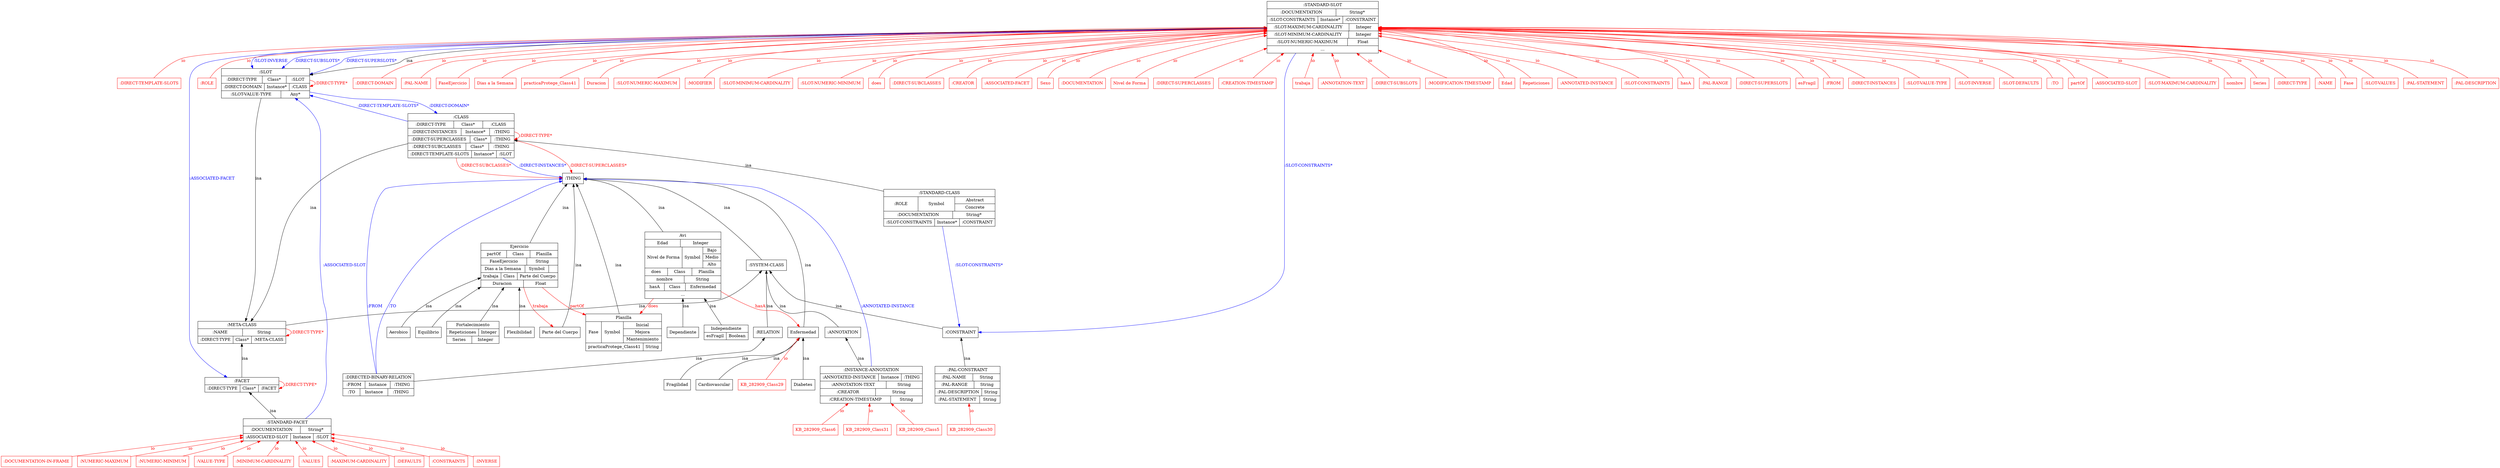 digraph practicaProtege {
	node [label="\N"];
	graph [bb="0,0,7593,1578"];
	":DIRECT-TEMPLATE-SLOTS" [label=":DIRECT-TEMPLATE-SLOTS", shape=box, color="0.0,1.0,1.0", fontcolor="0.0,1.0,1.0", pos="382,1300", width="2.72", height="0.50"];
	":STANDARD-SLOT" [label="{:STANDARD-SLOT|{:DOCUMENTATION|String*}|{:SLOT-CONSTRAINTS|Instance*|{:CONSTRAINT}}|{:SLOT-MAXIMUM-CARDINALITY|Integer}|{:SLOT-\
MINIMUM-CARDINALITY|Integer}|{:SLOT-NUMERIC-MAXIMUM|Float}|{...}}", shape=record, color="0.0,0.0,0.0", fontcolor="0.0,0.0,0.0", pos="3950,1490", rects="3783,1552,4118,1577 3783,1527,3993,1552 3993,1527,4118,1552 3783,1502,3939,1527 3939,1502,4009,1527 4009,1502,4118,1527 3783,147\
7,4038,1502 4038,1477,4118,1502 3783,1452,4036,1477 4036,1452,4118,1477 3783,1427,4028,1452 4028,1427,4118,1452 3783,1402,4118,1\
427", width="4.64", height="2.43"];
	":CLASS" [label="{:CLASS|{:DIRECT-TYPE|Class*|{:CLASS}}|{:DIRECT-INSTANCES|Instance*|{:THING}}|{:DIRECT-SUPERCLASSES|Class*|{:THING}}|{:DIRECT-SU\
BCLASSES|Class*|{:THING}}|{:DIRECT-TEMPLATE-SLOTS|Instance*|{:SLOT}}}", shape=record, color="0.0,0.0,0.0", fontcolor="0.0,0.0,0.0", pos="1319,1123", rects="1159,1173,1480,1198 1159,1148,1300,1173 1300,1148,1385,1173 1385,1148,1480,1173 1159,1123,1323,1148 1323,1123,1405,1148 1405,112\
3,1480,1148 1159,1098,1346,1123 1346,1098,1408,1123 1408,1098,1480,1123 1159,1073,1335,1098 1335,1073,1402,1098 1402,1073,1480,1\
098 1159,1048,1355,1073 1355,1048,1425,1073 1425,1048,1480,1073", width="4.44", height="2.08"];
	":META-CLASS" [label="{:META-CLASS|{:NAME|String}|{:DIRECT-TYPE|Class*|{:META-CLASS}}}", shape=record, color="0.0,0.0,0.0", fontcolor="0.0,0.0,0.0", pos="671,457", rects="536,469,807,494 536,444,677,469 677,444,807,469 536,419,646,444 646,419,699,444 699,419,807,444", width="3.75", height="1.04"];
	":THING" [label=":THING", shape=box, color="0.0,0.0,0.0", fontcolor="0.0,0.0,0.0", pos="1661,978", width="0.86", height="0.50"];
	":SLOT" [label="{:SLOT|{:DIRECT-TYPE|Class*|{:SLOT}}|{:DIRECT-DOMAIN|Instance*|{:CLASS}}|{:SLOT-VALUE-TYPE|Any*}}", shape=record, color="0.0,0.0,0.0", fontcolor="0.0,0.0,0.0", pos="743,1300", rects="610,1325,876,1350 610,1300,736,1325 736,1300,805,1325 805,1300,876,1325 610,1275,743,1300 743,1275,813,1300 813,1275,876,1300 61\
0,1250,793,1275 793,1250,876,1275", width="3.69", height="1.39"];
	Ejercicio [label="{Ejercicio|{partOf|Class|{Planilla}}|{FaseEjercicio|String}|{Dias a la Semana|Symbol|{}}|{trabaja|Class|{Parte del Cuerpo}}|{Dur\
acion|Float}}", shape=record, color="0.0,0.0,0.0", fontcolor="0.0,0.0,0.0", pos="1511,685", rects="1406,735,1616,760 1406,710,1476,735 1476,710,1539,735 1539,710,1616,735 1406,685,1532,710 1532,685,1616,710 1406,660,1524,685 15\
24,660,1590,685 1590,660,1616,685 1406,635,1460,660 1460,635,1506,660 1506,635,1616,660 1406,610,1522,635 1522,610,1616,635", width="2.92", height="2.08"];
	Planilla [label="{Planilla|{Fase|Symbol|{Inicial|Mejora|Mantenimiento}}|{practicaProtege_Class41|String}}", shape=record, color="0.0,0.0,0.0", fontcolor="0.0,0.0,0.0", pos="1801,457", rects="1699,494,1903,519 1699,419,1741,494 1741,419,1801,494 1801,469,1903,494 1801,444,1903,469 1801,419,1903,444 1699,394,1853,419 18\
53,394,1903,419", width="2.83", height="1.74"];
	"Parte del Cuerpo" [label="Parte del Cuerpo", shape=box, color="0.0,0.0,0.0", fontcolor="0.0,0.0,0.0", pos="1626,457", width="1.53", height="0.50"];
	Diabetes [label=Diabetes, shape=box, color="0.0,0.0,0.0", fontcolor="0.0,0.0,0.0", pos="2317,279", width="0.89", height="0.50"];
	Enfermedad [label=Enfermedad, shape=box, color="0.0,0.0,0.0", fontcolor="0.0,0.0,0.0", pos="2317,457", width="1.17", height="0.50"];
	":ROLE" [label=":ROLE", shape=box, color="0.0,1.0,1.0", fontcolor="0.0,1.0,1.0", pos="564,1300", width="0.78", height="0.50"];
	":PAL-CONSTRAINT" [label="{:PAL-CONSTRAINT|{:PAL-NAME|String}|{:PAL-RANGE|String}|{:PAL-DESCRIPTION|String}|{:PAL-STATEMENT|String}}", shape=record, color="0.0,0.0,0.0", fontcolor="0.0,0.0,0.0", pos="2803,279", rects="2707,316,2899,341 2707,291,2824,316 2824,291,2899,316 2707,266,2827,291 2827,266,2899,291 2707,241,2849,266 2849,241,2899,266 27\
07,216,2845,241 2845,216,2899,241", width="2.67", height="1.74"];
	":CONSTRAINT" [label=":CONSTRAINT", shape=box, color="0.0,0.0,0.0", fontcolor="0.0,0.0,0.0", pos="2775,457", width="1.50", height="0.50"];
	":DIRECT-DOMAIN" [label=":DIRECT-DOMAIN", shape=box, color="0.0,1.0,1.0", fontcolor="0.0,1.0,1.0", pos="1079,1300", width="1.83", height="0.50"];
	":SYSTEM-CLASS" [label=":SYSTEM-CLASS", shape=box, color="0.0,0.0,0.0", fontcolor="0.0,0.0,0.0", pos="2211,685", width="1.69", height="0.50"];
	":DOCUMENTATION-IN-FRAME" [label=":DOCUMENTATION-IN-FRAME", shape=box, color="0.0,1.0,1.0", fontcolor="0.0,1.0,1.0", pos="107,18", width="2.97", height="0.50"];
	":STANDARD-FACET" [label="{:STANDARD-FACET|{:DOCUMENTATION|String*}|{:ASSOCIATED-SLOT|Instance|{:SLOT}}}", shape=record, color="0.0,0.0,0.0", fontcolor="0.0,0.0,0.0", pos="875,126", rects="743,138,1008,163 743,113,918,138 918,113,1008,138 743,88,890,113 890,88,953,113 953,88,1008,113", width="3.67", height="1.04"];
	":PAL-NAME" [label=":PAL-NAME", shape=box, color="0.0,1.0,1.0", fontcolor="0.0,1.0,1.0", pos="1209,1300", width="1.28", height="0.50"];
	FaseEjercicio [label=FaseEjercicio, shape=box, color="0.0,1.0,1.0", fontcolor="0.0,1.0,1.0", pos="1319,1300", width="1.28", height="0.50"];
	"Dias a la Semana" [label="Dias a la Semana", shape=box, color="0.0,1.0,1.0", fontcolor="0.0,1.0,1.0", pos="1439,1300", width="1.56", height="0.50"];
	practicaProtege_Class41 [label=practicaProtege_Class41, shape=box, color="0.0,1.0,1.0", fontcolor="0.0,1.0,1.0", pos="1590,1300", width="2.14", height="0.50"];
	Fragilidad [label=Fragilidad, shape=box, color="0.0,0.0,0.0", fontcolor="0.0,0.0,0.0", pos="1958,279", width="1.03", height="0.50"];
	Duracion [label=Duracion, shape=box, color="0.0,1.0,1.0", fontcolor="0.0,1.0,1.0", pos="1719,1300", width="0.94", height="0.50"];
	":SLOT-NUMERIC-MAXIMUM" [label=":SLOT-NUMERIC-MAXIMUM", shape=box, color="0.0,1.0,1.0", fontcolor="0.0,1.0,1.0", pos="1871,1300", width="2.78", height="0.50"];
	":MODIFIER" [label=":MODIFIER", shape=box, color="0.0,1.0,1.0", fontcolor="0.0,1.0,1.0", pos="2033,1300", width="1.22", height="0.50"];
	Cardiovascular [label=Cardiovascular, shape=box, color="0.0,0.0,0.0", fontcolor="0.0,0.0,0.0", pos="2063,279", width="1.39", height="0.50"];
	":INSTANCE-ANNOTATION" [label="{:INSTANCE-ANNOTATION|{:ANNOTATED-INSTANCE|Instance|{:THING}}|{:ANNOTATION-TEXT|String}|{:CREATOR|String}|{:CREATION-TIMESTAMP|S\
tring}}", shape=record, color="0.0,0.0,0.0", fontcolor="0.0,0.0,0.0", pos="2520,279", rects="2367,316,2673,341 2367,291,2547,316 2547,291,2610,316 2610,291,2673,316 2367,266,2571,291 2571,266,2673,291 2367,241,2537,266 25\
37,241,2673,266 2367,216,2583,241 2583,216,2673,241", width="4.25", height="1.74"];
	":ANNOTATION" [label=":ANNOTATION", shape=box, color="0.0,0.0,0.0", fontcolor="0.0,0.0,0.0", pos="2434,457", width="1.56", height="0.50"];
	Dependiente [label=Dependiente, shape=box, color="0.0,0.0,0.0", fontcolor="0.0,0.0,0.0", pos="1964,457", width="1.19", height="0.50"];
	Avi [label="{Avi|{Edad|Integer}|{Nivel de Forma|Symbol|{Bajo|Medio|Alto}}|{does|Class|{Planilla}}|{nombre|String}|{hasA|Class|{Enfermedad}}|\
{...}}", shape=record, color="0.0,0.0,0.0", fontcolor="0.0,0.0,0.0", pos="1964,685", rects="1856,772,2073,797 1856,747,1959,772 1959,747,2073,772 1856,672,1960,747 1960,672,2020,747 2020,722,2073,747 2020,697,2073,722 20\
20,672,2073,697 1856,647,1921,672 1921,647,1990,672 1990,647,2073,672 1856,622,1969,647 1969,622,2073,647 1856,597,1915,622 1915\
,597,1975,622 1975,597,2073,622 1856,572,2073,597", width="3.00", height="3.12"];
	":SLOT-MINIMUM-CARDINALITY" [label=":SLOT-MINIMUM-CARDINALITY", shape=box, color="0.0,1.0,1.0", fontcolor="0.0,1.0,1.0", pos="2208,1300", width="3.14", height="0.50"];
	":SLOT-NUMERIC-MINIMUM" [label=":SLOT-NUMERIC-MINIMUM", shape=box, color="0.0,1.0,1.0", fontcolor="0.0,1.0,1.0", pos="2437,1300", width="2.72", height="0.50"];
	does [label=does, shape=box, color="0.0,1.0,1.0", fontcolor="0.0,1.0,1.0", pos="2580,1300", width="0.75", height="0.50"];
	":DIRECT-SUBCLASSES" [label=":DIRECT-SUBCLASSES", shape=box, color="0.0,1.0,1.0", fontcolor="0.0,1.0,1.0", pos="2706,1300", width="2.25", height="0.50"];
	":CREATOR" [label=":CREATOR", shape=box, color="0.0,1.0,1.0", fontcolor="0.0,1.0,1.0", pos="2847,1300", width="1.17", height="0.50"];
	":DIRECTED-BINARY-RELATION" [label="{:DIRECTED-BINARY-RELATION|{:FROM|Instance|{:THING}}|{:TO|Instance|{:THING}}}", shape=record, color="0.0,0.0,0.0", fontcolor="0.0,0.0,0.0", pos="1103,279", rects="992,291,1214,316 992,266,1064,291 1064,266,1139,291 1139,266,1214,291 992,241,1050,266 1050,241,1132,266 1132,241,1214,266", width="3.08", height="1.04"];
	":RELATION" [label=":RELATION", shape=box, color="0.0,0.0,0.0", fontcolor="0.0,0.0,0.0", pos="2212,457", width="1.25", height="0.50"];
	":ASSOCIATED-FACET" [label=":ASSOCIATED-FACET", shape=box, color="0.0,1.0,1.0", fontcolor="0.0,1.0,1.0", pos="2985,1300", width="2.17", height="0.50"];
	Sexo [label=Sexo, shape=box, color="0.0,1.0,1.0", fontcolor="0.0,1.0,1.0", pos="3108,1300", width="0.75", height="0.50"];
	":DOCUMENTATION" [label=":DOCUMENTATION", shape=box, color="0.0,1.0,1.0", fontcolor="0.0,1.0,1.0", pos="3224,1300", width="1.97", height="0.50"];
	Aerobico [label=Aerobico, shape=box, color="0.0,0.0,0.0", fontcolor="0.0,0.0,0.0", pos="1165,457", width="0.94", height="0.50"];
	":NUMERIC-MAXIMUM" [label=":NUMERIC-MAXIMUM", shape=box, color="0.0,1.0,1.0", fontcolor="0.0,1.0,1.0", pos="312,18", width="2.22", height="0.50"];
	"Nivel de Forma" [label="Nivel de Forma", shape=box, color="0.0,1.0,1.0", fontcolor="0.0,1.0,1.0", pos="3365,1300", width="1.44", height="0.50"];
	":DIRECT-SUPERCLASSES" [label=":DIRECT-SUPERCLASSES", shape=box, color="0.0,1.0,1.0", fontcolor="0.0,1.0,1.0", pos="3524,1300", width="2.47", height="0.50"];
	":CREATION-TIMESTAMP" [label=":CREATION-TIMESTAMP", shape=box, color="0.0,1.0,1.0", fontcolor="0.0,1.0,1.0", pos="3719,1300", width="2.44", height="0.50"];
	":FACET" [label="{:FACET|{:DIRECT-TYPE|Class*|{:FACET}}}", shape=record, color="0.0,0.0,0.0", fontcolor="0.0,0.0,0.0", pos="671,279", rects="558,279,785,304 558,254,668,279 668,254,721,279 721,254,785,279", width="3.14", height="0.69"];
	":NUMERIC-MINIMUM" [label=":NUMERIC-MINIMUM", shape=box, color="0.0,1.0,1.0", fontcolor="0.0,1.0,1.0", pos="488,18", width="2.17", height="0.50"];
	Equilibrio [label=Equilibrio, shape=box, color="0.0,0.0,0.0", fontcolor="0.0,0.0,0.0", pos="1253,457", width="1.00", height="0.50"];
	":STANDARD-CLASS" [label="{:STANDARD-CLASS|{:ROLE|Symbol|{Abstract|Concrete}}|{:DOCUMENTATION|String*}|{:SLOT-CONSTRAINTS|Instance*|{:CONSTRAINT}}}", shape=record, color="0.0,0.0,0.0", fontcolor="0.0,0.0,0.0", pos="2743,879", rects="2576,916,2911,941 2576,866,2682,916 2682,866,2793,916 2793,891,2911,916 2793,866,2911,891 2576,841,2786,866 2786,841,2911,866 25\
76,816,2732,841 2732,816,2802,841 2802,816,2911,841", width="4.64", height="1.74"];
	trabaja [label=trabaja, shape=box, color="0.0,1.0,1.0", fontcolor="0.0,1.0,1.0", pos="3890,1300", width="0.75", height="0.50"];
	":ANNOTATION-TEXT" [label=":ANNOTATION-TEXT", shape=box, color="0.0,1.0,1.0", fontcolor="0.0,1.0,1.0", pos="4011,1300", width="2.11", height="0.50"];
	":DIRECT-SUBSLOTS" [label=":DIRECT-SUBSLOTS", shape=box, color="0.0,1.0,1.0", fontcolor="0.0,1.0,1.0", pos="4177,1300", width="2.00", height="0.50"];
	":MODIFICATION-TIMESTAMP" [label=":MODIFICATION-TIMESTAMP", shape=box, color="0.0,1.0,1.0", fontcolor="0.0,1.0,1.0", pos="4371,1300", width="2.89", height="0.50"];
	Edad [label=Edad, shape=box, color="0.0,1.0,1.0", fontcolor="0.0,1.0,1.0", pos="4520,1300", width="0.75", height="0.50"];
	Repeticiones [label=Repeticiones, shape=box, color="0.0,1.0,1.0", fontcolor="0.0,1.0,1.0", pos="4609,1300", width="1.22", height="0.50"];
	":ANNOTATED-INSTANCE" [label=":ANNOTATED-INSTANCE", shape=box, color="0.0,1.0,1.0", fontcolor="0.0,1.0,1.0", pos="4761,1300", width="2.50", height="0.50"];
	":SLOT-CONSTRAINTS" [label=":SLOT-CONSTRAINTS", shape=box, color="0.0,1.0,1.0", fontcolor="0.0,1.0,1.0", pos="4947,1300", width="2.17", height="0.50"];
	hasA [label=hasA, shape=box, color="0.0,1.0,1.0", fontcolor="0.0,1.0,1.0", pos="5070,1300", width="0.75", height="0.50"];
	":PAL-RANGE" [label=":PAL-RANGE", shape=box, color="0.0,1.0,1.0", fontcolor="0.0,1.0,1.0", pos="5164,1300", width="1.36", height="0.50"];
	":VALUE-TYPE" [label=":VALUE-TYPE", shape=box, color="0.0,1.0,1.0", fontcolor="0.0,1.0,1.0", pos="637,18", width="1.47", height="0.50"];
	KB_282909_Class5 [label=KB_282909_Class5, shape=box, color="0.0,1.0,1.0", fontcolor="0.0,1.0,1.0", pos="2661,126", width="1.78", height="0.50"];
	KB_282909_Class6 [label=KB_282909_Class6, shape=box, color="0.0,1.0,1.0", fontcolor="0.0,1.0,1.0", pos="2361,126", width="1.78", height="0.50"];
	":DIRECT-SUPERSLOTS" [label=":DIRECT-SUPERSLOTS", shape=box, color="0.0,1.0,1.0", fontcolor="0.0,1.0,1.0", pos="5311,1300", width="2.22", height="0.50"];
	esFragil [label=esFragil, shape=box, color="0.0,1.0,1.0", fontcolor="0.0,1.0,1.0", pos="5439,1300", width="0.83", height="0.50"];
	KB_282909_Class29 [label=KB_282909_Class29, shape=box, color="0.0,1.0,1.0", fontcolor="0.0,1.0,1.0", pos="2199,279", width="1.89", height="0.50"];
	":FROM" [label=":FROM", shape=box, color="0.0,1.0,1.0", fontcolor="0.0,1.0,1.0", pos="5517,1300", width="0.83", height="0.50"];
	":DIRECT-INSTANCES" [label=":DIRECT-INSTANCES", shape=box, color="0.0,1.0,1.0", fontcolor="0.0,1.0,1.0", pos="5641,1300", width="2.11", height="0.50"];
	":SLOT-VALUE-TYPE" [label=":SLOT-VALUE-TYPE", shape=box, color="0.0,1.0,1.0", fontcolor="0.0,1.0,1.0", pos="5808,1300", width="2.03", height="0.50"];
	":MINIMUM-CARDINALITY" [label=":MINIMUM-CARDINALITY", shape=box, color="0.0,1.0,1.0", fontcolor="0.0,1.0,1.0", pos="801,18", width="2.58", height="0.50"];
	Fortalecimiento [label="{Fortalecimiento|{Repeticiones|Integer}|{Series|Integer}}", shape=record, color="0.0,0.0,0.0", fontcolor="0.0,0.0,0.0", pos="1379,457", rects="1307,469,1451,494 1307,444,1395,469 1395,444,1451,469 1307,419,1376,444 1376,419,1451,444", width="2.00", height="1.04"];
	":VALUES" [label=":VALUES", shape=box, color="0.0,1.0,1.0", fontcolor="0.0,1.0,1.0", pos="949,18", width="1.03", height="0.50"];
	":SLOT-INVERSE" [label=":SLOT-INVERSE", shape=box, color="0.0,1.0,1.0", fontcolor="0.0,1.0,1.0", pos="5958,1300", width="1.64", height="0.50"];
	":SLOT-DEFAULTS" [label=":SLOT-DEFAULTS", shape=box, color="0.0,1.0,1.0", fontcolor="0.0,1.0,1.0", pos="6100,1300", width="1.81", height="0.50"];
	KB_282909_Class31 [label=KB_282909_Class31, shape=box, color="0.0,1.0,1.0", fontcolor="0.0,1.0,1.0", pos="2511,126", width="1.89", height="0.50"];
	":TO" [label=":TO", shape=box, color="0.0,1.0,1.0", fontcolor="0.0,1.0,1.0", pos="6210,1300", width="0.75", height="0.50"];
	KB_282909_Class30 [label=KB_282909_Class30, shape=box, color="0.0,1.0,1.0", fontcolor="0.0,1.0,1.0", pos="2811,126", width="1.89", height="0.50"];
	":MAXIMUM-CARDINALITY" [label=":MAXIMUM-CARDINALITY", shape=box, color="0.0,1.0,1.0", fontcolor="0.0,1.0,1.0", pos="1100,18", width="2.67", height="0.50"];
	partOf [label=partOf, shape=box, color="0.0,1.0,1.0", fontcolor="0.0,1.0,1.0", pos="6282,1300", width="0.75", height="0.50"];
	":ASSOCIATED-SLOT" [label=":ASSOCIATED-SLOT", shape=box, color="0.0,1.0,1.0", fontcolor="0.0,1.0,1.0", pos="6400,1300", width="2.03", height="0.50"];
	":SLOT-MAXIMUM-CARDINALITY" [label=":SLOT-MAXIMUM-CARDINALITY", shape=box, color="0.0,1.0,1.0", fontcolor="0.0,1.0,1.0", pos="6607,1300", width="3.22", height="0.50"];
	nombre [label=nombre, shape=box, color="0.0,1.0,1.0", fontcolor="0.0,1.0,1.0", pos="6770,1300", width="0.81", height="0.50"];
	":DEFAULTS" [label=":DEFAULTS", shape=box, color="0.0,1.0,1.0", fontcolor="0.0,1.0,1.0", pos="1259,18", width="1.25", height="0.50"];
	Series [label=Series, shape=box, color="0.0,1.0,1.0", fontcolor="0.0,1.0,1.0", pos="6844,1300", width="0.75", height="0.50"];
	":CONSTRAINTS" [label=":CONSTRAINTS", shape=box, color="0.0,1.0,1.0", fontcolor="0.0,1.0,1.0", pos="1380,18", width="1.61", height="0.50"];
	":DIRECT-TYPE" [label=":DIRECT-TYPE", shape=box, color="0.0,1.0,1.0", fontcolor="0.0,1.0,1.0", pos="6944,1300", width="1.53", height="0.50"];
	Independiente [label="{Independiente|{esFragil|Boolean}}", shape=record, color="0.0,0.0,0.0", fontcolor="0.0,0.0,0.0", pos="2087,457", rects="2025,457,2149,482 2025,432,2086,457 2086,432,2149,457", width="1.72", height="0.69"];
	":NAME" [label=":NAME", shape=box, color="0.0,1.0,1.0", fontcolor="0.0,1.0,1.0", pos="7047,1300", width="0.83", height="0.50"];
	Flexibilidad [label=Flexibilidad, shape=box, color="0.0,0.0,0.0", fontcolor="0.0,0.0,0.0", pos="1511,457", width="1.17", height="0.50"];
	":INVERSE" [label=":INVERSE", shape=box, color="0.0,1.0,1.0", fontcolor="0.0,1.0,1.0", pos="1495,18", width="1.08", height="0.50"];
	Fase [label=Fase, shape=box, color="0.0,1.0,1.0", fontcolor="0.0,1.0,1.0", pos="7122,1300", width="0.75", height="0.50"];
	":SLOT-VALUES" [label=":SLOT-VALUES", shape=box, color="0.0,1.0,1.0", fontcolor="0.0,1.0,1.0", pos="7224,1300", width="1.58", height="0.50"];
	":PAL-STATEMENT" [label=":PAL-STATEMENT", shape=box, color="0.0,1.0,1.0", fontcolor="0.0,1.0,1.0", pos="7366,1300", width="1.86", height="0.50"];
	":PAL-DESCRIPTION" [label=":PAL-DESCRIPTION", shape=box, color="0.0,1.0,1.0", fontcolor="0.0,1.0,1.0", pos="7522,1300", width="1.97", height="0.50"];
	":STANDARD-SLOT" -> ":DIRECT-TEMPLATE-SLOTS" [dir=back, label=io, color="0.0,1.0,1.0", fontcolor="0.0,1.0,1.0", pos="s,3783,1488 3773,1488 3087,1479 639,1442 484,1384 449,1370 416,1338 397,1318", lp="490,1376"];
	":META-CLASS" -> ":CLASS" [dir=back, label=isa, color="0.0,0.0,0.0", fontcolor="0.0,0.0,0.0", pos="s,700,494 706,503 713,514 721,526 727,538 820,708 756,803 892,942 964,1015 1070,1060 1159,1087", lp="900,879"];
	":CLASS" -> ":CLASS" [label=":DIRECT-TYPE*", color="0.0,1.0,1.0", fontcolor="0.0,1.0,1.0", style=filled, pos="e,1480,1110 1480,1136 1491,1133 1497,1129 1497,1123 1497,1119 1494,1116 1490,1113", lp="1548,1123"];
	":CLASS" -> ":THING" [label=":DIRECT-INSTANCES*", color="0.6666667,1.0,1.0", fontcolor="0.6666667,1.0,1.0", style=filled, pos="e,1630,981 1445,1048 1454,1042 1464,1036 1473,1030 1484,1023 1485,1018 1496,1014 1536,996 1586,987 1620,982", lp="1568,1022"];
	":CLASS" -> ":THING" [label=":DIRECT-SUPERCLASSES*", color="0.0,1.0,1.0", fontcolor="0.0,1.0,1.0", style=filled, pos="e,1658,996 1480,1090 1547,1073 1614,1052 1639,1030 1646,1023 1651,1014 1655,1006", lp="1736,1022"];
	":CLASS" -> ":THING" [label=":DIRECT-SUBCLASSES*", color="0.0,1.0,1.0", fontcolor="0.0,1.0,1.0", style=filled, pos="e,1630,979 1300,1048 1301,1035 1305,1023 1313,1014 1334,992 1532,983 1620,979", lp="1390,1022"];
	":CLASS" -> ":SLOT" [label=":DIRECT-TEMPLATE-SLOTS*", color="0.6666667,1.0,1.0", fontcolor="0.6666667,1.0,1.0", style=filled, pos="e,876,1259 1159,1172 1073,1199 968,1230 886,1256", lp="1109,1224"];
	":THING" -> Ejercicio [dir=back, label=isa, color="0.0,0.0,0.0", fontcolor="0.0,0.0,0.0", pos="s,1645,960 1639,952 1637,949 1634,945 1632,942 1596,883 1564,813 1541,760", lp="1643,879"];
	Ejercicio -> Planilla [label=partOf, color="0.0,1.0,1.0", fontcolor="0.0,1.0,1.0", style=filled, pos="e,1699,517 1586,610 1611,586 1641,560 1669,538 1675,533 1683,528 1690,523", lp="1688,546"];
	Ejercicio -> "Parte del Cuerpo" [label=trabaja, color="0.0,1.0,1.0", fontcolor="0.0,1.0,1.0", style=filled, pos="e,1607,475 1524,610 1530,586 1538,560 1550,538 1557,526 1580,501 1600,482", lp="1570,546"];
	Enfermedad -> Diabetes [dir=back, label=isa, color="0.0,0.0,0.0", fontcolor="0.0,0.0,0.0", pos="s,2317,439 2317,429 2317,392 2317,328 2317,297", lp="2325,368"];
	":STANDARD-SLOT" -> ":ROLE" [dir=back, label=io, color="0.0,1.0,1.0", fontcolor="0.0,1.0,1.0", pos="s,3783,1488 3773,1488 3137,1479 995,1443 693,1384 651,1375 636,1376 601,1350 590,1341 580,1329 574,1318", lp="699,1376"];
	":CONSTRAINT" -> ":PAL-CONSTRAINT" [dir=back, label=isa, color="0.0,0.0,0.0", fontcolor="0.0,0.0,0.0", pos="s,2778,439 2780,429 2784,405 2789,371 2793,341", lp="2799,368"];
	":STANDARD-SLOT" -> ":DIRECT-DOMAIN" [dir=back, label=io, color="0.0,1.0,1.0", fontcolor="0.0,1.0,1.0", pos="s,3783,1487 3773,1487 3259,1479 1780,1449 1299,1384 1234,1375 1215,1376 1154,1350 1135,1342 1116,1329 1102,1318", lp="1305,1376"];
	":SYSTEM-CLASS" -> ":CONSTRAINT" [dir=back, label=isa, color="0.0,0.0,0.0", fontcolor="0.0,0.0,0.0", pos="s,2219,667 2224,658 2238,632 2263,593 2295,572 2304,566 2598,498 2721,469", lp="2425,546"];
	":STANDARD-FACET" -> ":DOCUMENTATION-IN-FRAME" [dir=back, label=io, color="0.0,1.0,1.0", fontcolor="0.0,1.0,1.0", pos="s,743,108 733,107 600,89 398,61 223,36 220,36 217,35 214,35", lp="481,62"];
	":STANDARD-SLOT" -> ":PAL-NAME" [dir=back, label=io, color="0.0,1.0,1.0", fontcolor="0.0,1.0,1.0", pos="s,3783,1487 3773,1487 3275,1478 1868,1447 1410,1384 1344,1375 1323,1380 1264,1350 1249,1342 1235,1329 1225,1318", lp="1416,1376"];
	":STANDARD-SLOT" -> FaseEjercicio [dir=back, label=io, color="0.0,1.0,1.0", fontcolor="0.0,1.0,1.0", pos="s,3783,1486 3773,1486 3293,1473 1978,1436 1547,1384 1470,1374 1445,1385 1374,1350 1359,1342 1345,1329 1335,1318", lp="1553,1376"];
	":STANDARD-SLOT" -> "Dias a la Semana" [dir=back, label=io, color="0.0,1.0,1.0", fontcolor="0.0,1.0,1.0", pos="s,3783,1488 3773,1488 3394,1483 2480,1462 1717,1384 1622,1374 1593,1387 1504,1350 1487,1342 1470,1329 1458,1318", lp="1723,1376"];
	":STANDARD-SLOT" -> practicaProtege_Class41 [dir=back, label=io, color="0.0,1.0,1.0", fontcolor="0.0,1.0,1.0", pos="s,3783,1487 3773,1487 3328,1477 2176,1446 1797,1384 1742,1375 1728,1371 1676,1350 1656,1341 1634,1328 1618,1318", lp="1803,1376"];
	Enfermedad -> Fragilidad [dir=back, label=isa, color="0.0,0.0,0.0", fontcolor="0.0,0.0,0.0", pos="s,2308,439 2303,431 2294,417 2282,402 2266,394 2220,367 2200,386 2147,376 2083,363 2059,378 2004,342 1988,330 1975,311 1967,297", lp="2168,368"];
	":THING" -> Enfermedad [dir=back, label=isa, color="0.0,0.0,0.0", fontcolor="0.0,0.0,0.0", pos="s,1692,977 1702,976 1806,971 2072,957 2109,942 2202,904 2235,885 2281,798 2340,687 2326,529 2320,475", lp="2335,685"];
	":STANDARD-SLOT" -> Duracion [dir=back, label=io, color="0.0,1.0,1.0", fontcolor="0.0,1.0,1.0", pos="s,3783,1485 3773,1485 3434,1472 2672,1441 2032,1384 1912,1373 1869,1407 1762,1350 1749,1343 1738,1329 1730,1318", lp="2038,1376"];
	":STANDARD-SLOT" -> ":SLOT-NUMERIC-MAXIMUM" [dir=back, label=io, color="0.0,1.0,1.0", fontcolor="0.0,1.0,1.0", pos="s,3783,1484 3773,1484 3379,1468 2439,1430 2124,1384 2059,1374 2043,1371 1980,1350 1955,1341 1927,1328 1906,1318", lp="2130,1376"];
	":STANDARD-SLOT" -> ":MODIFIER" [dir=back, label=io, color="0.0,1.0,1.0", fontcolor="0.0,1.0,1.0", pos="s,3783,1480 3773,1479 3486,1463 2903,1426 2410,1384 2266,1371 2218,1410 2086,1350 2071,1343 2057,1329 2047,1318", lp="2416,1376"];
	Enfermedad -> Cardiovascular [dir=back, label=isa, color="0.0,0.0,0.0", fontcolor="0.0,0.0,0.0", pos="s,2307,439 2301,431 2292,418 2280,404 2266,394 2211,354 2179,379 2122,342 2104,330 2087,311 2076,297", lp="2248,368"];
	":ANNOTATION" -> ":INSTANCE-ANNOTATION" [dir=back, label=isa, color="0.0,0.0,0.0", fontcolor="0.0,0.0,0.0", pos="s,2443,439 2447,430 2459,406 2476,372 2490,341", lp="2489,368"];
	":INSTANCE-ANNOTATION" -> ":THING" [label=":ANNOTATED-INSTANCE", color="0.6666667,1.0,1.0", fontcolor="0.6666667,1.0,1.0", style=filled, pos="e,1692,977 2522,341 2522,391 2517,461 2499,520 2433,739 2411,847 2201,942 2156,961 1821,973 1702,977", lp="2578,546"];
	Avi -> Dependiente [dir=back, label=isa, color="0.0,0.0,0.0", fontcolor="0.0,0.0,0.0", pos="s,1964,572 1964,562 1964,527 1964,495 1964,475", lp="1972,546"];
	":STANDARD-SLOT" -> ":SLOT-MINIMUM-CARDINALITY" [dir=back, label=io, color="0.0,1.0,1.0", fontcolor="0.0,1.0,1.0", pos="s,3783,1480 3773,1479 3511,1464 3004,1429 2576,1384 2467,1372 2437,1378 2330,1350 2301,1342 2270,1329 2246,1318", lp="2582,1376"];
	":STANDARD-SLOT" -> ":SLOT-NUMERIC-MINIMUM" [dir=back, label=io, color="0.0,1.0,1.0", fontcolor="0.0,1.0,1.0", pos="s,3783,1482 3773,1481 3466,1465 2853,1428 2641,1384 2579,1370 2510,1338 2471,1318", lp="2647,1376"];
	":STANDARD-SLOT" -> does [dir=back, label=io, color="0.0,1.0,1.0", fontcolor="0.0,1.0,1.0", pos="s,3783,1477 3773,1476 3553,1458 3169,1424 2840,1384 2741,1371 2702,1402 2616,1350 2604,1342 2595,1329 2589,1318", lp="2846,1376"];
	":STANDARD-SLOT" -> ":DIRECT-SUBCLASSES" [dir=back, label=io, color="0.0,1.0,1.0", fontcolor="0.0,1.0,1.0", pos="s,3783,1479 3773,1478 3569,1464 3226,1434 2935,1384 2873,1373 2856,1373 2796,1350 2775,1341 2752,1329 2734,1318", lp="2941,1376"];
	":STANDARD-SLOT" -> ":CREATOR" [dir=back, label=io, color="0.0,1.0,1.0", fontcolor="0.0,1.0,1.0", pos="s,3783,1470 3773,1469 3602,1449 3338,1416 3110,1384 3016,1370 2984,1392 2898,1350 2884,1342 2870,1329 2861,1318", lp="3116,1376"];
	":RELATION" -> ":DIRECTED-BINARY-RELATION" [dir=back, label=isa, color="0.0,0.0,0.0", fontcolor="0.0,0.0,0.0", pos="s,2202,439 2196,431 2187,417 2174,402 2158,394 2148,388 1483,319 1214,291", lp="2032,368"];
	":DIRECTED-BINARY-RELATION" -> ":THING" [label=":FROM", color="0.6666667,1.0,1.0", fontcolor="0.6666667,1.0,1.0", style=filled, pos="e,1630,977 1096,316 1094,330 1091,345 1089,360 1078,438 1072,458 1066,538 1061,628 1051,880 1117,942 1136,959 1496,972 1620,977", lp="1088,546"];
	":DIRECTED-BINARY-RELATION" -> ":THING" [label=":TO", color="0.6666667,1.0,1.0", fontcolor="0.6666667,1.0,1.0", style=filled, pos="e,1630,969 1098,316 1094,365 1092,453 1122,520 1236,767 1331,803 1565,942 1583,952 1603,960 1620,966", lp="1152,546"];
	":STANDARD-SLOT" -> ":ASSOCIATED-FACET" [dir=back, label=io, color="0.0,1.0,1.0", fontcolor="0.0,1.0,1.0", pos="s,3783,1475 3773,1474 3616,1459 3380,1429 3178,1384 3130,1373 3118,1369 3072,1350 3052,1341 3031,1328 3014,1318", lp="3184,1376"];
	":STANDARD-SLOT" -> Sexo [dir=back, label=io, color="0.0,1.0,1.0", fontcolor="0.0,1.0,1.0", pos="s,3783,1476 3773,1475 3568,1455 3247,1414 3144,1350 3132,1342 3123,1329 3117,1318", lp="3226,1376"];
	":STANDARD-SLOT" -> ":DOCUMENTATION" [dir=back, label=io, color="0.0,1.0,1.0", fontcolor="0.0,1.0,1.0", pos="s,3783,1470 3773,1468 3640,1448 3456,1411 3304,1350 3284,1342 3264,1329 3248,1318", lp="3396,1376"];
	Ejercicio -> Aerobico [dir=back, label=isa, color="0.0,0.0,0.0", fontcolor="0.0,0.0,0.0", pos="s,1406,642 1397,638 1336,610 1263,569 1208,520 1194,507 1182,489 1174,475", lp="1261,546"];
	":STANDARD-FACET" -> ":NUMERIC-MAXIMUM" [dir=back, label=io, color="0.0,1.0,1.0", fontcolor="0.0,1.0,1.0", pos="s,743,101 733,99 639,81 513,57 401,36 398,35 395,35 392,34", lp="591,62"];
	":STANDARD-SLOT" -> "Nivel de Forma" [dir=back, label=io, color="0.0,1.0,1.0", fontcolor="0.0,1.0,1.0", pos="s,3783,1464 3773,1462 3668,1441 3534,1405 3426,1350 3410,1342 3394,1329 3383,1318", lp="3514,1376"];
	":STANDARD-SLOT" -> ":DIRECT-SUPERCLASSES" [dir=back, label=io, color="0.0,1.0,1.0", fontcolor="0.0,1.0,1.0", pos="s,3783,1421 3774,1417 3724,1396 3671,1373 3622,1350 3601,1340 3577,1328 3558,1318", lp="3701,1376"];
	":STANDARD-SLOT" -> ":CREATION-TIMESTAMP" [dir=back, label=io, color="0.0,1.0,1.0", fontcolor="0.0,1.0,1.0", pos="s,3833,1402 3825,1396 3820,1392 3815,1388 3811,1384 3785,1362 3756,1335 3738,1318", lp="3817,1376"];
	":FACET" -> ":STANDARD-FACET" [dir=back, label=isa, color="0.0,0.0,0.0", fontcolor="0.0,0.0,0.0", pos="s,705,254 713,248 746,223 791,189 825,163", lp="807,190"];
	":STANDARD-FACET" -> ":SLOT" [label=":ASSOCIATED-SLOT", color="0.6666667,1.0,1.0", fontcolor="0.6666667,1.0,1.0", style=filled, pos="e,837,1250 893,163 900,179 908,198 912,216 933,293 930,314 934,394 938,449 937,464 934,520 933,543 931,548 929,572 921,708 921,7\
42 921,879 921,1123 921,1123 921,1123 921,1173 885,1214 846,1244", lp="995,685"];
	":STANDARD-FACET" -> ":NUMERIC-MINIMUM" [dir=back, label=io, color="0.0,1.0,1.0", fontcolor="0.0,1.0,1.0", pos="s,743,89 733,86 671,69 601,50 553,36", lp="677,62"];
	":SYSTEM-CLASS" -> ":META-CLASS" [dir=back, label=isa, color="0.0,0.0,0.0", fontcolor="0.0,0.0,0.0", pos="s,2197,667 2190,659 2167,632 2126,591 2081,572 2033,551 1898,558 1845,554 1783,548 1768,542 1705,538 1447,519 1381,541 1122,520 \
1016,511 897,494 807,480", lp="1963,546"];
	":META-CLASS" -> ":META-CLASS" [label=":DIRECT-TYPE*", color="0.0,1.0,1.0", fontcolor="0.0,1.0,1.0", style=filled, pos="e,807,445 807,469 818,467 824,463 824,457 824,454 822,451 817,448", lp="875,457"];
	Ejercicio -> Equilibrio [dir=back, label=isa, color="0.0,0.0,0.0", fontcolor="0.0,0.0,0.0", pos="s,1406,613 1398,607 1364,581 1329,551 1298,520 1285,506 1273,488 1264,475", lp="1345,546"];
	":CLASS" -> ":STANDARD-CLASS" [dir=back, label=isa, color="0.0,0.0,0.0", fontcolor="0.0,0.0,0.0", pos="s,1480,1106 1490,1105 1727,1078 2165,1024 2533,942 2547,939 2562,935 2576,931", lp="2140,1022"];
	":STANDARD-CLASS" -> ":CONSTRAINT" [label=":SLOT-CONSTRAINTS*", color="0.6666667,1.0,1.0", fontcolor="0.6666667,1.0,1.0", style=filled, pos="e,2774,475 2748,816 2756,723 2768,553 2773,485", lp="2841,685"];
	":STANDARD-SLOT" -> trabaja [dir=back, label=io, color="0.0,1.0,1.0", fontcolor="0.0,1.0,1.0", pos="s,3922,1402 3919,1392 3911,1364 3901,1336 3896,1318", lp="3923,1376"];
	":STANDARD-SLOT" -> ":ANNOTATION-TEXT" [dir=back, label=io, color="0.0,1.0,1.0", fontcolor="0.0,1.0,1.0", pos="s,3978,1402 3981,1392 3990,1364 4000,1336 4005,1318", lp="3995,1376"];
	":STANDARD-SLOT" -> ":DIRECT-SUBSLOTS" [dir=back, label=io, color="0.0,1.0,1.0", fontcolor="0.0,1.0,1.0", pos="s,4055,1402 4063,1395 4098,1366 4134,1337 4155,1318", lp="4098,1376"];
	":SYSTEM-CLASS" -> ":RELATION" [dir=back, label=isa, color="0.0,0.0,0.0", fontcolor="0.0,0.0,0.0", pos="s,2211,667 2211,657 2211,609 2212,515 2212,475", lp="2220,546"];
	":STANDARD-SLOT" -> ":MODIFICATION-TIMESTAMP" [dir=back, label=io, color="0.0,1.0,1.0", fontcolor="0.0,1.0,1.0", pos="s,4118,1414 4127,1410 4203,1376 4284,1339 4331,1318", lp="4218,1376"];
	":STANDARD-SLOT" -> Edad [dir=back, label=io, color="0.0,1.0,1.0", fontcolor="0.0,1.0,1.0", pos="s,4118,1475 4128,1474 4239,1457 4379,1422 4484,1350 4496,1342 4505,1329 4511,1318", lp="4454,1376"];
	":STANDARD-SLOT" -> Repeticiones [dir=back, label=io, color="0.0,1.0,1.0", fontcolor="0.0,1.0,1.0", pos="s,4118,1461 4128,1459 4227,1441 4353,1415 4462,1384 4505,1371 4519,1373 4556,1350 4570,1341 4584,1329 4593,1318", lp="4524,1376"];
	":STANDARD-SLOT" -> ":ANNOTATED-INSTANCE" [dir=back, label=io, color="0.0,1.0,1.0", fontcolor="0.0,1.0,1.0", pos="s,4118,1463 4128,1461 4244,1441 4398,1413 4532,1384 4591,1371 4607,1371 4662,1350 4686,1341 4711,1328 4730,1318", lp="4610,1376"];
	":STANDARD-SLOT" -> ":SLOT-CONSTRAINTS" [dir=back, label=io, color="0.0,1.0,1.0", fontcolor="0.0,1.0,1.0", pos="s,4118,1483 4128,1482 4315,1469 4615,1435 4860,1350 4882,1342 4905,1329 4922,1318", lp="4796,1376"];
	":STANDARD-SLOT" -> hasA [dir=back, label=io, color="0.0,1.0,1.0", fontcolor="0.0,1.0,1.0", pos="s,4118,1470 4128,1469 4301,1449 4572,1415 4804,1384 4907,1370 4946,1403 5034,1350 5046,1342 5056,1329 5062,1318", lp="5002,1376"];
	":STANDARD-SLOT" -> ":PAL-RANGE" [dir=back, label=io, color="0.0,1.0,1.0", fontcolor="0.0,1.0,1.0", pos="s,4118,1486 4128,1486 4341,1476 4705,1452 5010,1384 5055,1374 5067,1372 5106,1350 5121,1341 5135,1329 5146,1318", lp="5074,1376"];
	":STANDARD-FACET" -> ":VALUE-TYPE" [dir=back, label=io, color="0.0,1.0,1.0", fontcolor="0.0,1.0,1.0", pos="s,791,88 782,84 745,67 706,49 677,36", lp="757,62"];
	":INSTANCE-ANNOTATION" -> KB_282909_Class5 [dir=back, label=io, color="0.0,1.0,1.0", fontcolor="0.0,1.0,1.0", pos="s,2578,216 2585,209 2607,185 2629,160 2644,144", lp="2615,190"];
	":INSTANCE-ANNOTATION" -> KB_282909_Class6 [dir=back, label=io, color="0.0,1.0,1.0", fontcolor="0.0,1.0,1.0", pos="s,2454,216 2447,209 2422,185 2396,160 2380,144", lp="2443,190"];
	":STANDARD-SLOT" -> ":DIRECT-SUPERSLOTS" [dir=back, label=io, color="0.0,1.0,1.0", fontcolor="0.0,1.0,1.0", pos="s,4118,1482 4128,1481 4352,1468 4748,1440 5082,1384 5146,1373 5163,1373 5222,1350 5244,1341 5266,1329 5283,1318", lp="5173,1376"];
	":THING" -> Planilla [dir=back, label=isa, color="0.0,0.0,0.0", fontcolor="0.0,0.0,0.0", pos="s,1671,960 1675,951 1677,948 1678,945 1679,942 1734,794 1772,612 1790,519", lp="1789,685"];
	":STANDARD-SLOT" -> esFragil [dir=back, label=io, color="0.0,1.0,1.0", fontcolor="0.0,1.0,1.0", pos="s,4118,1479 4128,1478 4369,1462 4807,1428 5181,1384 5279,1372 5316,1399 5400,1350 5413,1342 5423,1329 5429,1318", lp="5366,1376"];
	Enfermedad -> KB_282909_Class29 [dir=back, label=io, color="0.0,1.0,1.0", fontcolor="0.0,1.0,1.0", pos="s,2305,439 2299,430 2275,394 2232,328 2211,297", lp="2269,368"];
	":STANDARD-SLOT" -> ":FROM" [dir=back, label=io, color="0.0,1.0,1.0", fontcolor="0.0,1.0,1.0", pos="s,4118,1483 4128,1483 4455,1466 5140,1430 5374,1384 5422,1374 5438,1377 5478,1350 5490,1341 5500,1329 5506,1318", lp="5443,1376"];
	":SYSTEM-CLASS" -> ":ANNOTATION" [dir=back, label=isa, color="0.0,0.0,0.0", fontcolor="0.0,0.0,0.0", pos="s,2210,667 2210,657 2210,623 2217,568 2250,538 2290,502 2321,543 2368,520 2390,509 2409,490 2421,475", lp="2258,546"];
	":STANDARD-SLOT" -> ":DIRECT-INSTANCES" [dir=back, label=io, color="0.0,1.0,1.0", fontcolor="0.0,1.0,1.0", pos="s,4118,1483 4128,1483 4470,1468 5204,1433 5452,1384 5499,1374 5511,1369 5556,1350 5575,1341 5596,1328 5613,1318", lp="5512,1376"];
	":STANDARD-SLOT" -> ":SLOT-VALUE-TYPE" [dir=back, label=io, color="0.0,1.0,1.0", fontcolor="0.0,1.0,1.0", pos="s,4118,1484 4128,1484 4420,1471 5018,1442 5521,1384 5612,1373 5639,1382 5726,1350 5747,1342 5768,1329 5784,1318", lp="5664,1376"];
	":STANDARD-FACET" -> ":MINIMUM-CARDINALITY" [dir=back, label=io, color="0.0,1.0,1.0", fontcolor="0.0,1.0,1.0", pos="s,849,88 843,79 833,64 822,48 814,36", lp="843,62"];
	":SLOT" -> ":STANDARD-SLOT" [dir=back, label=isa, color="0.0,0.0,0.0", fontcolor="0.0,0.0,0.0", pos="s,876,1327 886,1329 924,1336 965,1344 1004,1350 1068,1360 1086,1352 1148,1368 1168,1372 1171,1380 1190,1384 1443,1435 3224,1475 \
3783,1487", lp="1198,1376"];
	":STANDARD-SLOT" -> ":CONSTRAINT" [label=":SLOT-CONSTRAINTS*", color="0.6666667,1.0,1.0", fontcolor="0.6666667,1.0,1.0", style=filled, pos="e,2829,463 3870,1402 3851,1372 3835,1336 3835,1300 3835,1300 3835,1300 3835,685 3835,583 3069,490 2839,464", lp="3909,1022"];
	":STANDARD-SLOT" -> ":SLOT" [label=":SLOT-INVERSE", color="0.6666667,1.0,1.0", fontcolor="0.6666667,1.0,1.0", style=filled, pos="e,708,1350 3783,1488 3127,1478 766,1439 712,1384 705,1377 704,1369 705,1360", lp="764,1376"];
	":STANDARD-SLOT" -> ":FACET" [label=":ASSOCIATED-FACET", color="0.6666667,1.0,1.0", fontcolor="0.6666667,1.0,1.0", style=filled, pos="e,624,304 3783,1487 3153,1477 943,1438 631,1384 566,1372 508,1366 508,1300 508,1300 508,1300 508,457 508,391 568,340 615,310", lp="578,978"];
	":STANDARD-SLOT" -> ":SLOT" [label=":DIRECT-SUBSLOTS*", color="0.6666667,1.0,1.0", fontcolor="0.6666667,1.0,1.0", style=filled, pos="e,797,1350 3783,1487 3156,1477 975,1439 837,1384 833,1382 820,1371 805,1357", lp="906,1376"];
	":STANDARD-SLOT" -> ":SLOT" [label=":DIRECT-SUPERSLOTS*", color="0.6666667,1.0,1.0", fontcolor="0.6666667,1.0,1.0", style=filled, pos="e,876,1329 3783,1487 3177,1476 1123,1434 992,1384 982,1380 983,1373 973,1368 946,1354 916,1342 886,1332", lp="1069,1376"];
	":META-CLASS" -> ":SLOT" [dir=back, label=isa, color="0.0,0.0,0.0", fontcolor="0.0,0.0,0.0", pos="s,682,494 685,504 697,549 713,621 713,685 713,1123 713,1123 713,1123 713,1166 722,1214 730,1250", lp="721,978"];
	":SLOT" -> ":SLOT" [label=":DIRECT-TYPE*", color="0.0,1.0,1.0", fontcolor="0.0,1.0,1.0", style=filled, pos="e,876,1289 876,1311 887,1309 894,1305 894,1300 894,1297 891,1294 886,1292", lp="945,1300"];
	":SLOT" -> ":CLASS" [label=":DIRECT-DOMAIN*", color="0.6666667,1.0,1.0", fontcolor="0.6666667,1.0,1.0", style=filled, pos="e,1255,1198 876,1272 917,1264 962,1256 1004,1250 1049,1243 1165,1250 1205,1232 1220,1225 1234,1215 1247,1205", lp="1291,1224"];
	Ejercicio -> Fortalecimiento [dir=back, label=isa, color="0.0,0.0,0.0", fontcolor="0.0,0.0,0.0", pos="s,1467,610 1462,601 1441,564 1418,523 1400,494", lp="1443,546"];
	":STANDARD-FACET" -> ":VALUES" [dir=back, label=io, color="0.0,1.0,1.0", fontcolor="0.0,1.0,1.0", pos="s,901,88 907,79 917,64 928,48 936,36", lp="930,62"];
	":STANDARD-SLOT" -> ":SLOT-INVERSE" [dir=back, label=io, color="0.0,1.0,1.0", fontcolor="0.0,1.0,1.0", pos="s,4118,1485 4128,1485 4442,1473 5111,1445 5673,1384 5770,1373 5799,1387 5890,1350 5908,1342 5925,1329 5938,1318", lp="5837,1376"];
	":STANDARD-SLOT" -> ":SLOT-DEFAULTS" [dir=back, label=io, color="0.0,1.0,1.0", fontcolor="0.0,1.0,1.0", pos="s,4118,1488 4128,1488 4466,1482 5219,1460 5846,1384 5926,1374 5950,1380 6026,1350 6045,1342 6064,1329 6078,1318", lp="5969,1376"];
	":INSTANCE-ANNOTATION" -> KB_282909_Class31 [dir=back, label=io, color="0.0,1.0,1.0", fontcolor="0.0,1.0,1.0", pos="s,2516,216 2516,206 2515,183 2513,160 2512,144", lp="2522,190"];
	":STANDARD-SLOT" -> ":TO" [dir=back, label=io, color="0.0,1.0,1.0", fontcolor="0.0,1.0,1.0", pos="s,4118,1488 4128,1488 4483,1482 5299,1460 5978,1384 6065,1374 6099,1396 6174,1350 6186,1342 6195,1329 6201,1318", lp="6140,1376"];
	":THING" -> "Parte del Cuerpo" [dir=back, label=isa, color="0.0,0.0,0.0", fontcolor="0.0,0.0,0.0", pos="s,1662,960 1662,950 1665,879 1669,692 1647,538 1644,516 1637,491 1632,475", lp="1674,685"];
	":PAL-CONSTRAINT" -> KB_282909_Class30 [dir=back, label=io, color="0.0,1.0,1.0", fontcolor="0.0,1.0,1.0", pos="s,2806,216 2807,206 2808,183 2809,160 2810,144", lp="2815,190"];
	":THING" -> ":SYSTEM-CLASS" [dir=back, label=isa, color="0.0,0.0,0.0", fontcolor="0.0,0.0,0.0", pos="s,1692,976 1702,975 1765,970 1880,958 1917,942 2045,883 2158,751 2197,703", lp="2098,879"];
	":STANDARD-FACET" -> ":MAXIMUM-CARDINALITY" [dir=back, label=io, color="0.0,1.0,1.0", fontcolor="0.0,1.0,1.0", pos="s,954,88 963,84 998,67 1035,49 1063,36", lp="1027,62"];
	":STANDARD-SLOT" -> partOf [dir=back, label=io, color="0.0,1.0,1.0", fontcolor="0.0,1.0,1.0", pos="s,4118,1488 4128,1488 4580,1482 5763,1458 6149,1384 6193,1375 6209,1377 6246,1350 6257,1341 6266,1329 6272,1318", lp="6217,1376"];
	":STANDARD-SLOT" -> ":ASSOCIATED-SLOT" [dir=back, label=io, color="0.0,1.0,1.0", fontcolor="0.0,1.0,1.0", pos="s,4118,1489 4128,1489 4592,1484 5825,1464 6226,1384 6268,1375 6278,1368 6318,1350 6337,1341 6357,1328 6373,1318", lp="6280,1376"];
	":STANDARD-SLOT" -> ":SLOT-MAXIMUM-CARDINALITY" [dir=back, label=io, color="0.0,1.0,1.0", fontcolor="0.0,1.0,1.0", pos="s,4118,1485 4128,1485 4600,1471 5870,1430 6289,1384 6375,1374 6398,1373 6482,1350 6511,1341 6543,1329 6567,1318", lp="6406,1376"];
	":THING" -> Avi [dir=back, label=isa, color="0.0,0.0,0.0", fontcolor="0.0,0.0,0.0", pos="s,1692,976 1702,974 1730,970 1766,961 1793,942 1844,905 1884,848 1913,797", lp="1906,879"];
	Avi -> Planilla [label=does, color="0.0,1.0,1.0", fontcolor="0.0,1.0,1.0", style=filled, pos="e,1845,519 1883,572 1872,557 1861,541 1851,527", lp="1882,546"];
	Avi -> Enfermedad [label=hasA, color="0.0,1.0,1.0", fontcolor="0.0,1.0,1.0", style=filled, pos="e,2307,475 2073,599 2106,576 2143,554 2180,538 2216,522 2233,540 2266,520 2281,511 2293,496 2301,483", lp="2195,546"];
	":STANDARD-SLOT" -> nombre [dir=back, label=io, color="0.0,1.0,1.0", fontcolor="0.0,1.0,1.0", pos="s,4118,1486 4128,1486 4534,1477 5560,1448 6415,1384 6556,1373 6608,1419 6732,1350 6745,1343 6754,1329 6761,1318", lp="6694,1376"];
	":STANDARD-FACET" -> ":DEFAULTS" [dir=back, label=io, color="0.0,1.0,1.0", fontcolor="0.0,1.0,1.0", pos="s,1008,92 1018,89 1077,73 1144,55 1205,36 1208,35 1211,34 1214,33", lp="1149,62"];
	":STANDARD-SLOT" -> Series [dir=back, label=io, color="0.0,1.0,1.0", fontcolor="0.0,1.0,1.0", pos="s,4118,1486 4128,1486 4699,1472 6451,1429 6703,1384 6751,1375 6768,1378 6808,1350 6819,1341 6828,1329 6835,1318", lp="6779,1376"];
	":STANDARD-FACET" -> ":CONSTRAINTS" [dir=back, label=io, color="0.0,1.0,1.0", fontcolor="0.0,1.0,1.0", pos="s,1008,101 1018,99 1104,82 1215,59 1313,36 1316,35 1319,34 1322,34", lp="1236,62"];
	":STANDARD-SLOT" -> ":DIRECT-TYPE" [dir=back, label=io, color="0.0,1.0,1.0", fontcolor="0.0,1.0,1.0", pos="s,4118,1487 4128,1487 4709,1476 6529,1435 6788,1384 6830,1375 6841,1371 6880,1350 6896,1341 6912,1328 6924,1318", lp="6844,1376"];
	Avi -> Independiente [dir=back, label=isa, color="0.0,0.0,0.0", fontcolor="0.0,0.0,0.0", pos="s,2025,572 2030,563 2046,532 2062,502 2073,482", lp="2049,546"];
	":STANDARD-SLOT" -> ":NAME" [dir=back, label=io, color="0.0,1.0,1.0", fontcolor="0.0,1.0,1.0", pos="s,4118,1488 4128,1488 4675,1480 6321,1452 6853,1384 6922,1375 6948,1387 7008,1350 7020,1342 7030,1329 7037,1318", lp="6973,1376"];
	":META-CLASS" -> ":FACET" [dir=back, label=isa, color="0.0,0.0,0.0", fontcolor="0.0,0.0,0.0", pos="s,671,419 671,409 671,375 671,331 671,304", lp="679,368"];
	":FACET" -> ":FACET" [label=":DIRECT-TYPE*", color="0.0,1.0,1.0", fontcolor="0.0,1.0,1.0", style=filled, pos="e,785,266 785,292 796,289 802,285 802,279 802,275 799,272 795,269", lp="853,279"];
	Ejercicio -> Flexibilidad [dir=back, label=isa, color="0.0,0.0,0.0", fontcolor="0.0,0.0,0.0", pos="s,1511,610 1511,600 1511,554 1511,502 1511,475", lp="1519,546"];
	":STANDARD-FACET" -> ":INVERSE" [dir=back, label=io, color="0.0,1.0,1.0", fontcolor="0.0,1.0,1.0", pos="s,1008,113 1018,112 1135,99 1304,74 1447,36 1450,35 1453,34 1456,33", lp="1363,62"];
	":STANDARD-SLOT" -> Fase [dir=back, label=io, color="0.0,1.0,1.0", fontcolor="0.0,1.0,1.0", pos="s,4118,1487 4128,1487 4735,1475 6702,1433 6982,1384 7029,1375 7046,1378 7086,1350 7097,1341 7106,1329 7113,1318", lp="7057,1376"];
	":STANDARD-SLOT" -> ":SLOT-VALUES" [dir=back, label=io, color="0.0,1.0,1.0", fontcolor="0.0,1.0,1.0", pos="s,4118,1487 4128,1487 4747,1477 6779,1440 7066,1384 7108,1375 7119,1370 7158,1350 7174,1341 7191,1328 7203,1318", lp="7122,1376"];
	":STANDARD-SLOT" -> ":PAL-STATEMENT" [dir=back, label=io, color="0.0,1.0,1.0", fontcolor="0.0,1.0,1.0", pos="s,4118,1488 4128,1488 4709,1482 6542,1456 7131,1384 7202,1375 7223,1377 7290,1350 7309,1342 7329,1329 7343,1318", lp="7238,1376"];
	":STANDARD-SLOT" -> ":PAL-DESCRIPTION" [dir=back, label=io, color="0.0,1.0,1.0", fontcolor="0.0,1.0,1.0", pos="s,4118,1488 4128,1488 4724,1479 6634,1447 7247,1384 7334,1375 7359,1381 7442,1350 7462,1342 7483,1329 7498,1318", lp="7384,1376"];
}
